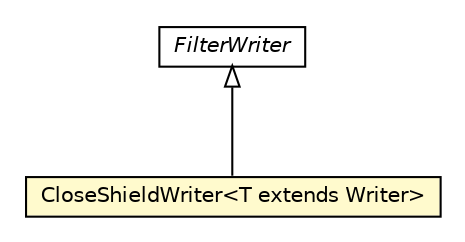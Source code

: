 #!/usr/local/bin/dot
#
# Class diagram 
# Generated by UMLGraph version 5.1 (http://www.umlgraph.org/)
#

digraph G {
	edge [fontname="Helvetica",fontsize=10,labelfontname="Helvetica",labelfontsize=10];
	node [fontname="Helvetica",fontsize=10,shape=plaintext];
	nodesep=0.25;
	ranksep=0.5;
	// com.gc.iotools.stream.writer.CloseShieldWriter<T extends java.io.Writer>
	c1173 [label=<<table title="com.gc.iotools.stream.writer.CloseShieldWriter" border="0" cellborder="1" cellspacing="0" cellpadding="2" port="p" bgcolor="lemonChiffon" href="./CloseShieldWriter.html">
		<tr><td><table border="0" cellspacing="0" cellpadding="1">
<tr><td align="center" balign="center"> CloseShieldWriter&lt;T extends Writer&gt; </td></tr>
		</table></td></tr>
		</table>>, fontname="Helvetica", fontcolor="black", fontsize=10.0];
	//com.gc.iotools.stream.writer.CloseShieldWriter<T extends java.io.Writer> extends java.io.FilterWriter
	c1195:p -> c1173:p [dir=back,arrowtail=empty];
	// java.io.FilterWriter
	c1195 [label=<<table title="java.io.FilterWriter" border="0" cellborder="1" cellspacing="0" cellpadding="2" port="p" href="http://java.sun.com/javase/6/docs/api/java/io/FilterWriter.html">
		<tr><td><table border="0" cellspacing="0" cellpadding="1">
<tr><td align="center" balign="center"><font face="Helvetica-Oblique"> FilterWriter </font></td></tr>
		</table></td></tr>
		</table>>, fontname="Helvetica", fontcolor="black", fontsize=10.0];
}

